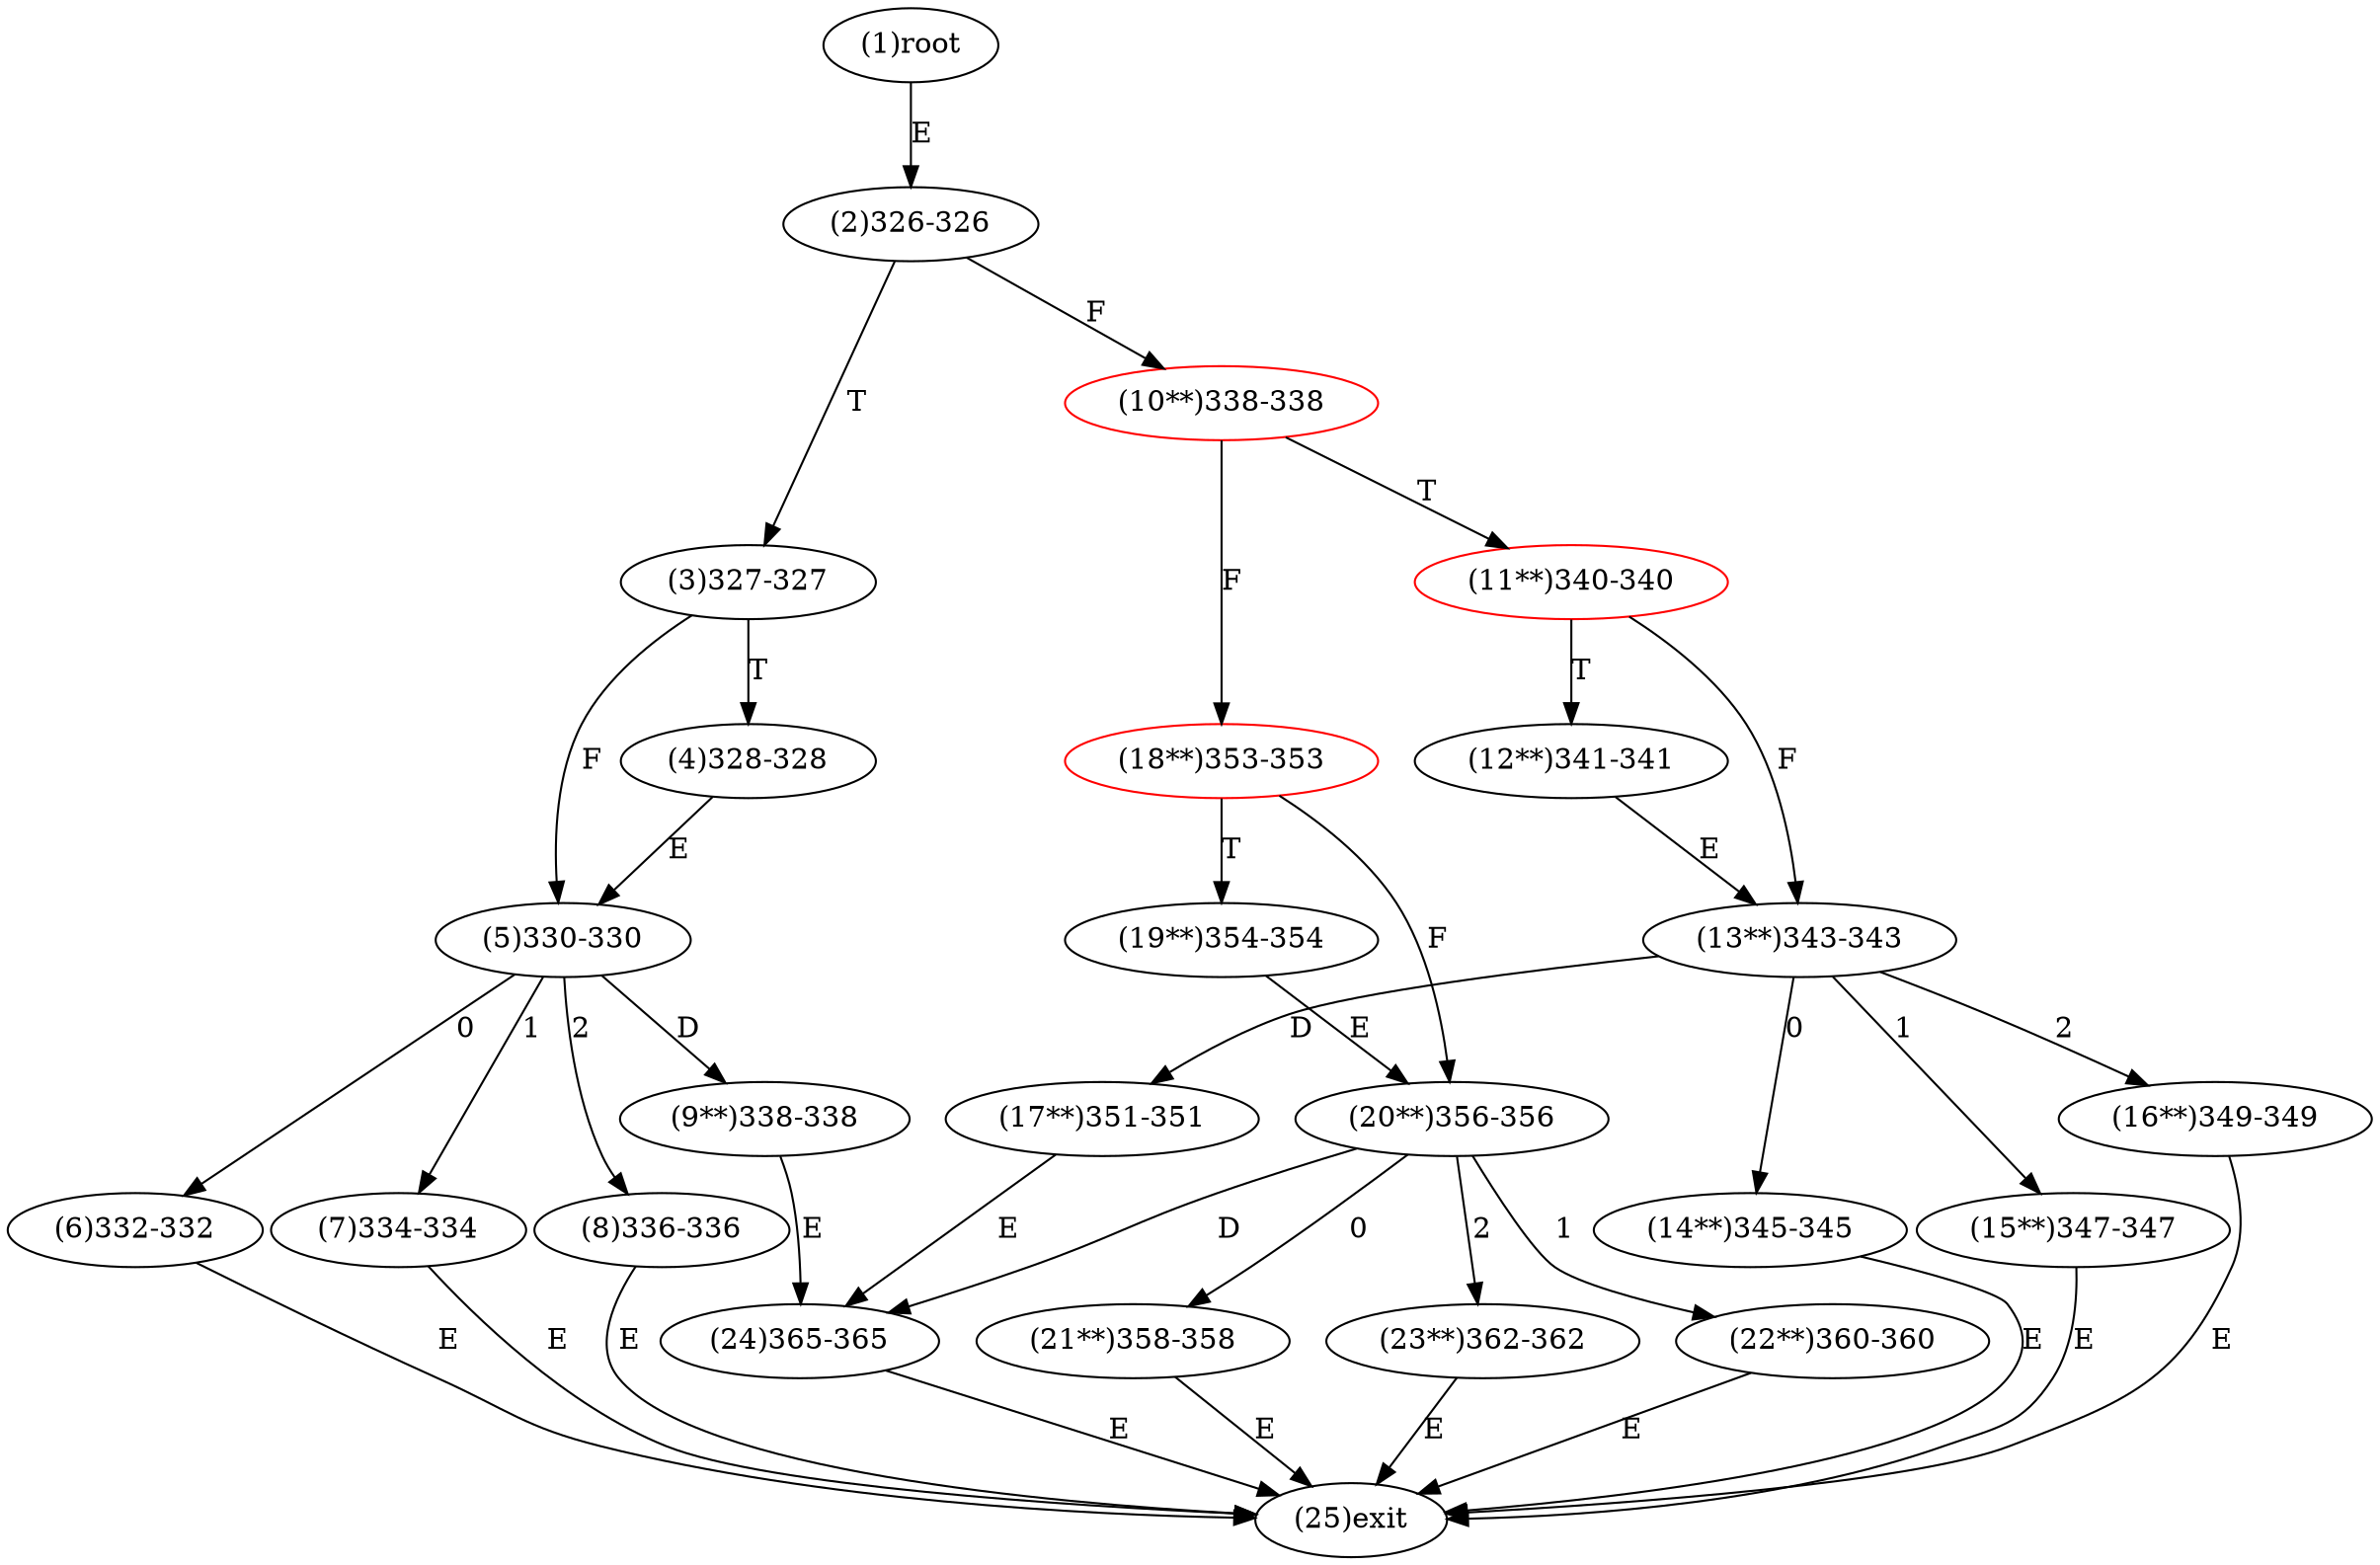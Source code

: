 digraph "" { 
1[ label="(1)root"];
2[ label="(2)326-326"];
3[ label="(3)327-327"];
4[ label="(4)328-328"];
5[ label="(5)330-330"];
6[ label="(6)332-332"];
7[ label="(7)334-334"];
8[ label="(8)336-336"];
9[ label="(9**)338-338"];
10[ label="(10**)338-338",color=red];
11[ label="(11**)340-340",color=red];
12[ label="(12**)341-341"];
13[ label="(13**)343-343"];
14[ label="(14**)345-345"];
15[ label="(15**)347-347"];
17[ label="(17**)351-351"];
16[ label="(16**)349-349"];
19[ label="(19**)354-354"];
18[ label="(18**)353-353",color=red];
21[ label="(21**)358-358"];
20[ label="(20**)356-356"];
23[ label="(23**)362-362"];
22[ label="(22**)360-360"];
25[ label="(25)exit"];
24[ label="(24)365-365"];
1->2[ label="E"];
2->10[ label="F"];
2->3[ label="T"];
3->5[ label="F"];
3->4[ label="T"];
4->5[ label="E"];
5->6[ label="0"];
5->7[ label="1"];
5->8[ label="2"];
5->9[ label="D"];
6->25[ label="E"];
7->25[ label="E"];
8->25[ label="E"];
9->24[ label="E"];
10->18[ label="F"];
10->11[ label="T"];
11->13[ label="F"];
11->12[ label="T"];
12->13[ label="E"];
13->14[ label="0"];
13->15[ label="1"];
13->16[ label="2"];
13->17[ label="D"];
14->25[ label="E"];
15->25[ label="E"];
16->25[ label="E"];
17->24[ label="E"];
18->20[ label="F"];
18->19[ label="T"];
19->20[ label="E"];
20->21[ label="0"];
20->22[ label="1"];
20->23[ label="2"];
20->24[ label="D"];
21->25[ label="E"];
22->25[ label="E"];
23->25[ label="E"];
24->25[ label="E"];
}